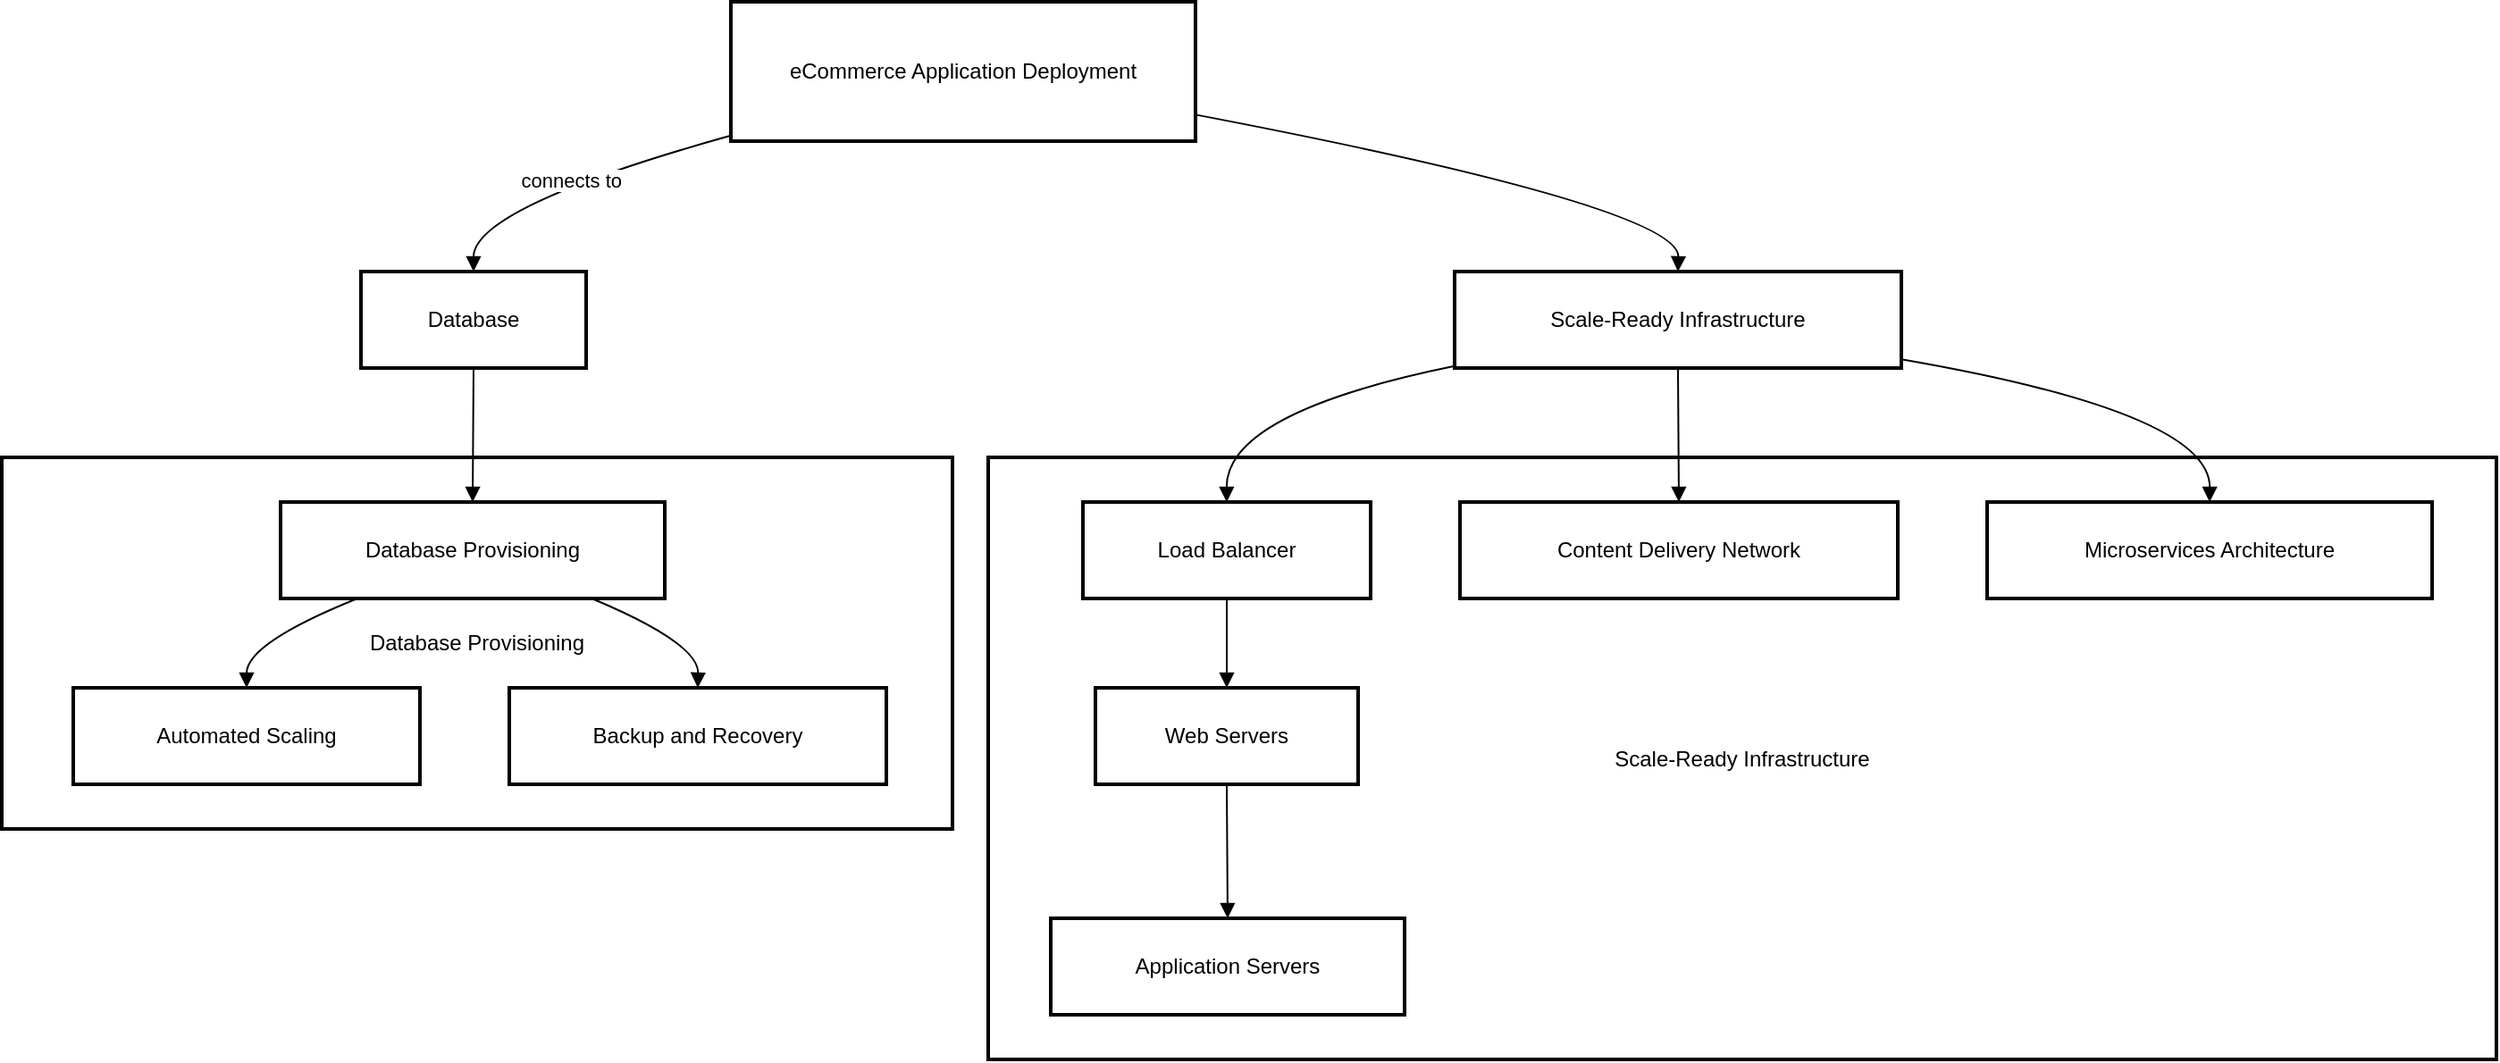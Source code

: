 <mxfile version="28.2.3">
  <diagram name="Page-1" id="BgDZCTzjQ97K_8I_Icv9">
    <mxGraphModel dx="1418" dy="798" grid="1" gridSize="10" guides="1" tooltips="1" connect="1" arrows="1" fold="1" page="1" pageScale="1" pageWidth="827" pageHeight="1169" math="0" shadow="0">
      <root>
        <mxCell id="0" />
        <mxCell id="1" parent="0" />
        <mxCell id="2" value="Database Provisioning" style="whiteSpace=wrap;strokeWidth=2;" parent="1" vertex="1">
          <mxGeometry x="8" y="263" width="532" height="208" as="geometry" />
        </mxCell>
        <mxCell id="3" value="Scale-Ready Infrastructure" style="whiteSpace=wrap;strokeWidth=2;" parent="1" vertex="1">
          <mxGeometry x="560" y="263" width="844" height="337" as="geometry" />
        </mxCell>
        <mxCell id="4" value="eCommerce Application Deployment" style="whiteSpace=wrap;strokeWidth=2;" parent="1" vertex="1">
          <mxGeometry x="416" y="8" width="260" height="78" as="geometry" />
        </mxCell>
        <mxCell id="5" value="Database" style="whiteSpace=wrap;strokeWidth=2;" parent="1" vertex="1">
          <mxGeometry x="209" y="159" width="126" height="54" as="geometry" />
        </mxCell>
        <mxCell id="6" value="Scale-Ready Infrastructure" style="whiteSpace=wrap;strokeWidth=2;" parent="1" vertex="1">
          <mxGeometry x="821" y="159" width="250" height="54" as="geometry" />
        </mxCell>
        <mxCell id="7" value="Database Provisioning" style="whiteSpace=wrap;strokeWidth=2;" parent="1" vertex="1">
          <mxGeometry x="164" y="288" width="215" height="54" as="geometry" />
        </mxCell>
        <mxCell id="8" value="Automated Scaling" style="whiteSpace=wrap;strokeWidth=2;" parent="1" vertex="1">
          <mxGeometry x="48" y="392" width="194" height="54" as="geometry" />
        </mxCell>
        <mxCell id="9" value="Backup and Recovery" style="whiteSpace=wrap;strokeWidth=2;" parent="1" vertex="1">
          <mxGeometry x="292" y="392" width="211" height="54" as="geometry" />
        </mxCell>
        <mxCell id="10" value="Load Balancer" style="whiteSpace=wrap;strokeWidth=2;" parent="1" vertex="1">
          <mxGeometry x="613" y="288" width="161" height="54" as="geometry" />
        </mxCell>
        <mxCell id="11" value="Web Servers" style="whiteSpace=wrap;strokeWidth=2;" parent="1" vertex="1">
          <mxGeometry x="620" y="392" width="147" height="54" as="geometry" />
        </mxCell>
        <mxCell id="12" value="Application Servers" style="whiteSpace=wrap;strokeWidth=2;" parent="1" vertex="1">
          <mxGeometry x="595" y="521" width="198" height="54" as="geometry" />
        </mxCell>
        <mxCell id="13" value="Content Delivery Network" style="whiteSpace=wrap;strokeWidth=2;" parent="1" vertex="1">
          <mxGeometry x="824" y="288" width="245" height="54" as="geometry" />
        </mxCell>
        <mxCell id="14" value="Microservices Architecture" style="whiteSpace=wrap;strokeWidth=2;" parent="1" vertex="1">
          <mxGeometry x="1119" y="288" width="249" height="54" as="geometry" />
        </mxCell>
        <mxCell id="15" value="connects to" style="curved=1;startArrow=none;endArrow=block;exitX=0;exitY=0.96;entryX=0.5;entryY=0;" parent="1" source="4" target="5" edge="1">
          <mxGeometry relative="1" as="geometry">
            <Array as="points">
              <mxPoint x="272" y="123" />
            </Array>
          </mxGeometry>
        </mxCell>
        <mxCell id="16" value="" style="curved=1;startArrow=none;endArrow=block;exitX=1;exitY=0.81;entryX=0.5;entryY=0;" parent="1" source="4" target="6" edge="1">
          <mxGeometry relative="1" as="geometry">
            <Array as="points">
              <mxPoint x="947" y="123" />
            </Array>
          </mxGeometry>
        </mxCell>
        <mxCell id="17" value="" style="curved=1;startArrow=none;endArrow=block;exitX=0.5;exitY=1;entryX=0.5;entryY=0;" parent="1" source="5" target="7" edge="1">
          <mxGeometry relative="1" as="geometry">
            <Array as="points" />
          </mxGeometry>
        </mxCell>
        <mxCell id="18" value="" style="curved=1;startArrow=none;endArrow=block;exitX=0.2;exitY=1;entryX=0.5;entryY=0;" parent="1" source="7" target="8" edge="1">
          <mxGeometry relative="1" as="geometry">
            <Array as="points">
              <mxPoint x="145" y="367" />
            </Array>
          </mxGeometry>
        </mxCell>
        <mxCell id="19" value="" style="curved=1;startArrow=none;endArrow=block;exitX=0.81;exitY=1;entryX=0.5;entryY=0;" parent="1" source="7" target="9" edge="1">
          <mxGeometry relative="1" as="geometry">
            <Array as="points">
              <mxPoint x="398" y="367" />
            </Array>
          </mxGeometry>
        </mxCell>
        <mxCell id="20" value="" style="curved=1;startArrow=none;endArrow=block;exitX=0;exitY=0.98;entryX=0.5;entryY=0;" parent="1" source="6" target="10" edge="1">
          <mxGeometry relative="1" as="geometry">
            <Array as="points">
              <mxPoint x="693" y="238" />
            </Array>
          </mxGeometry>
        </mxCell>
        <mxCell id="21" value="" style="curved=1;startArrow=none;endArrow=block;exitX=0.5;exitY=1;entryX=0.5;entryY=0;" parent="1" source="10" target="11" edge="1">
          <mxGeometry relative="1" as="geometry">
            <Array as="points" />
          </mxGeometry>
        </mxCell>
        <mxCell id="22" value="" style="curved=1;startArrow=none;endArrow=block;exitX=0.5;exitY=1;entryX=0.5;entryY=0;" parent="1" source="11" target="12" edge="1">
          <mxGeometry relative="1" as="geometry">
            <Array as="points" />
          </mxGeometry>
        </mxCell>
        <mxCell id="23" value="" style="curved=1;startArrow=none;endArrow=block;exitX=0.5;exitY=1;entryX=0.5;entryY=0;" parent="1" source="6" target="13" edge="1">
          <mxGeometry relative="1" as="geometry">
            <Array as="points" />
          </mxGeometry>
        </mxCell>
        <mxCell id="24" value="" style="curved=1;startArrow=none;endArrow=block;exitX=1;exitY=0.91;entryX=0.5;entryY=0;" parent="1" source="6" target="14" edge="1">
          <mxGeometry relative="1" as="geometry">
            <Array as="points">
              <mxPoint x="1244" y="238" />
            </Array>
          </mxGeometry>
        </mxCell>
      </root>
    </mxGraphModel>
  </diagram>
</mxfile>

